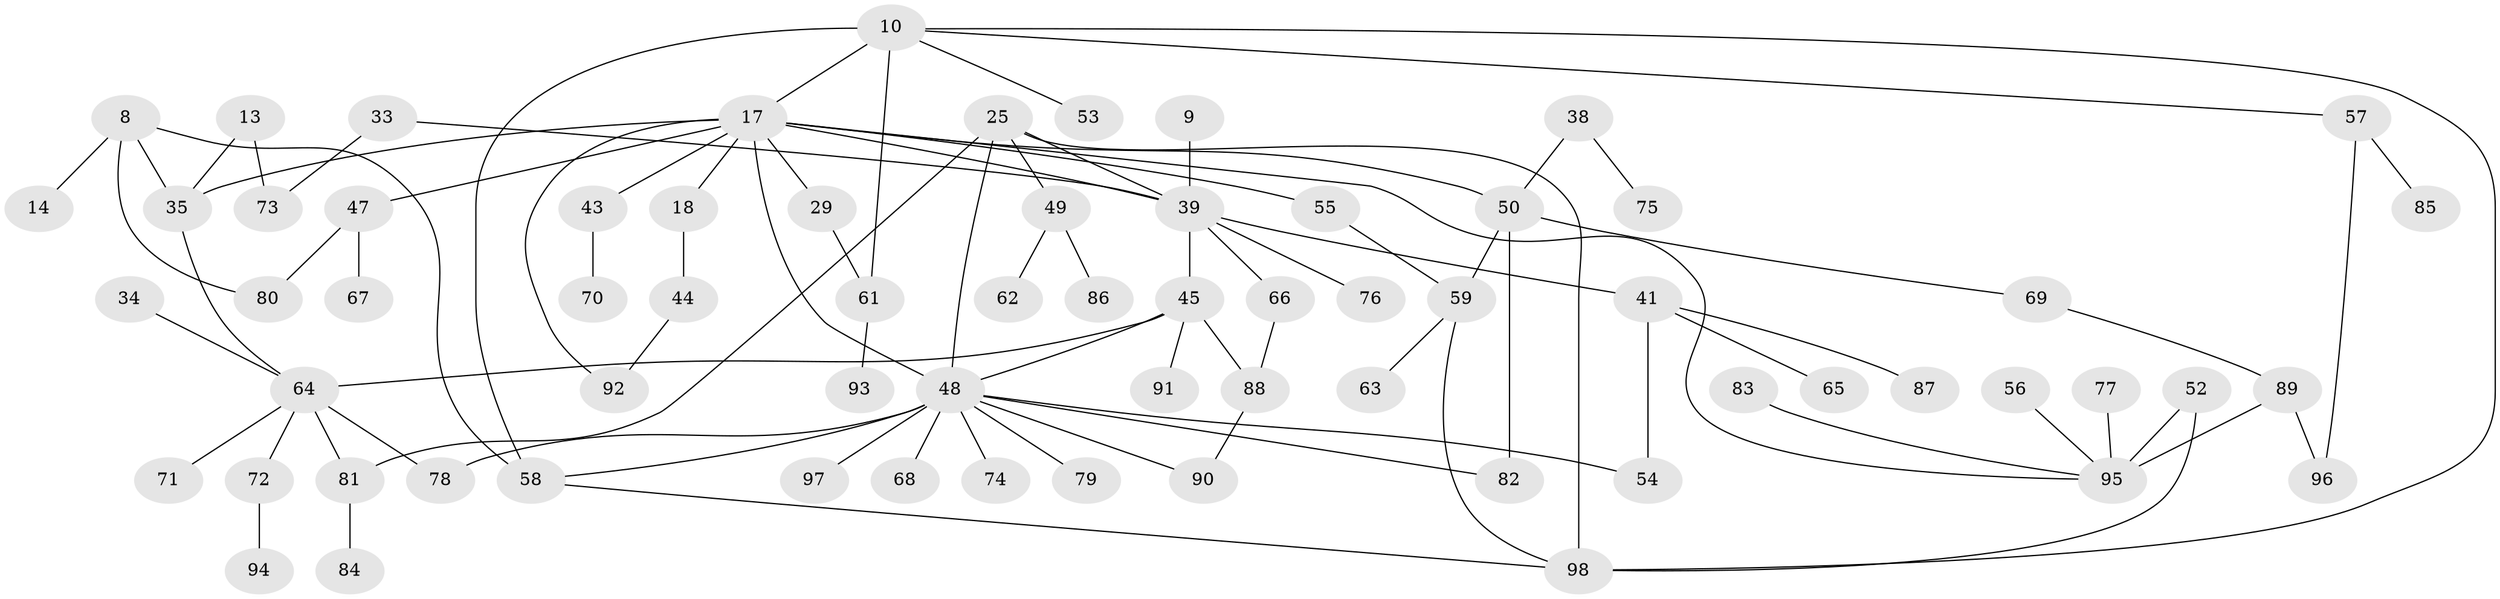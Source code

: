 // original degree distribution, {7: 0.02040816326530612, 4: 0.16326530612244897, 3: 0.24489795918367346, 6: 0.04081632653061224, 1: 0.29591836734693877, 2: 0.22448979591836735, 5: 0.01020408163265306}
// Generated by graph-tools (version 1.1) at 2025/46/03/04/25 21:46:19]
// undirected, 68 vertices, 89 edges
graph export_dot {
graph [start="1"]
  node [color=gray90,style=filled];
  8;
  9;
  10;
  13;
  14;
  17 [super="+3+4"];
  18;
  25 [super="+23+16"];
  29;
  33;
  34;
  35 [super="+6"];
  38;
  39 [super="+5+26"];
  41;
  43 [super="+19+32"];
  44;
  45 [super="+12"];
  47;
  48 [super="+37+36"];
  49;
  50 [super="+28+22"];
  52;
  53;
  54;
  55;
  56;
  57;
  58 [super="+11"];
  59;
  61 [super="+40"];
  62;
  63;
  64 [super="+20"];
  65;
  66;
  67;
  68;
  69;
  70;
  71;
  72;
  73;
  74;
  75;
  76;
  77;
  78 [super="+46"];
  79;
  80;
  81;
  82;
  83;
  84;
  85;
  86;
  87;
  88;
  89;
  90;
  91;
  92 [super="+27"];
  93;
  94;
  95 [super="+42+60"];
  96;
  97;
  98 [super="+51"];
  8 -- 14;
  8 -- 80;
  8 -- 58;
  8 -- 35;
  9 -- 39;
  10 -- 53;
  10 -- 57;
  10 -- 58 [weight=2];
  10 -- 61;
  10 -- 17;
  10 -- 98;
  13 -- 73;
  13 -- 35;
  17 -- 18;
  17 -- 35 [weight=3];
  17 -- 39;
  17 -- 47;
  17 -- 55;
  17 -- 29;
  17 -- 43;
  17 -- 95;
  17 -- 92;
  17 -- 50;
  17 -- 48 [weight=2];
  18 -- 44;
  25 -- 81;
  25 -- 49;
  25 -- 39;
  25 -- 48;
  25 -- 98;
  29 -- 61;
  33 -- 73;
  33 -- 39;
  34 -- 64;
  35 -- 64;
  38 -- 75;
  38 -- 50;
  39 -- 41;
  39 -- 45;
  39 -- 66;
  39 -- 76;
  41 -- 65;
  41 -- 87;
  41 -- 54;
  43 -- 70;
  44 -- 92;
  45 -- 88;
  45 -- 91;
  45 -- 64;
  45 -- 48;
  47 -- 67;
  47 -- 80;
  48 -- 79;
  48 -- 58;
  48 -- 74;
  48 -- 78;
  48 -- 54;
  48 -- 90;
  48 -- 97;
  48 -- 82;
  48 -- 68;
  49 -- 62;
  49 -- 86;
  50 -- 69;
  50 -- 82;
  50 -- 59;
  52 -- 95 [weight=3];
  52 -- 98;
  55 -- 59;
  56 -- 95;
  57 -- 85;
  57 -- 96;
  58 -- 98;
  59 -- 63;
  59 -- 98;
  61 -- 93;
  64 -- 71;
  64 -- 72;
  64 -- 81;
  64 -- 78 [weight=2];
  66 -- 88;
  69 -- 89;
  72 -- 94;
  77 -- 95;
  81 -- 84;
  83 -- 95;
  88 -- 90;
  89 -- 95;
  89 -- 96;
}
